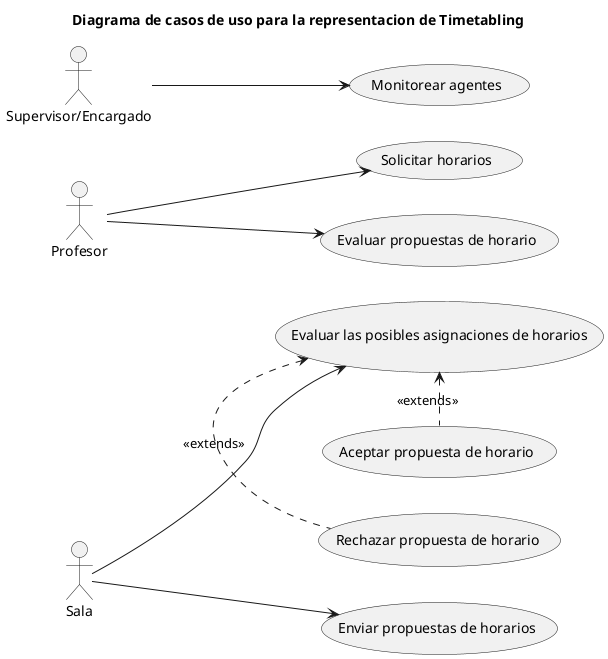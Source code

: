 @startuml UNAPAgent
title "Diagrama de casos de uso para la representacion de Timetabling"
left to right direction
actor "Profesor" as Profesor
actor "Sala" as Sala
actor "Supervisor/Encargado" as Supervisor


Profesor --> (Solicitar horarios)
Profesor --> (Evaluar propuestas de horario)

usecase "Evaluar las posibles asignaciones de horarios" as Evaluar

Sala --> Evaluar
Sala --> (Enviar propuestas de horarios)

usecase "Rechazar propuesta de horario" as Rechazar
usecase "Aceptar propuesta de horario" as Aceptar

Evaluar <. Rechazar : <<extends>>
Evaluar <. Aceptar : <<extends>>

Supervisor --> (Monitorear agentes)